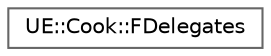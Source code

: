 digraph "Graphical Class Hierarchy"
{
 // INTERACTIVE_SVG=YES
 // LATEX_PDF_SIZE
  bgcolor="transparent";
  edge [fontname=Helvetica,fontsize=10,labelfontname=Helvetica,labelfontsize=10];
  node [fontname=Helvetica,fontsize=10,shape=box,height=0.2,width=0.4];
  rankdir="LR";
  Node0 [id="Node000000",label="UE::Cook::FDelegates",height=0.2,width=0.4,color="grey40", fillcolor="white", style="filled",URL="$de/d65/structUE_1_1Cook_1_1FDelegates.html",tooltip="UE::Cook::FDelegates: callbacks for cook events."];
}
